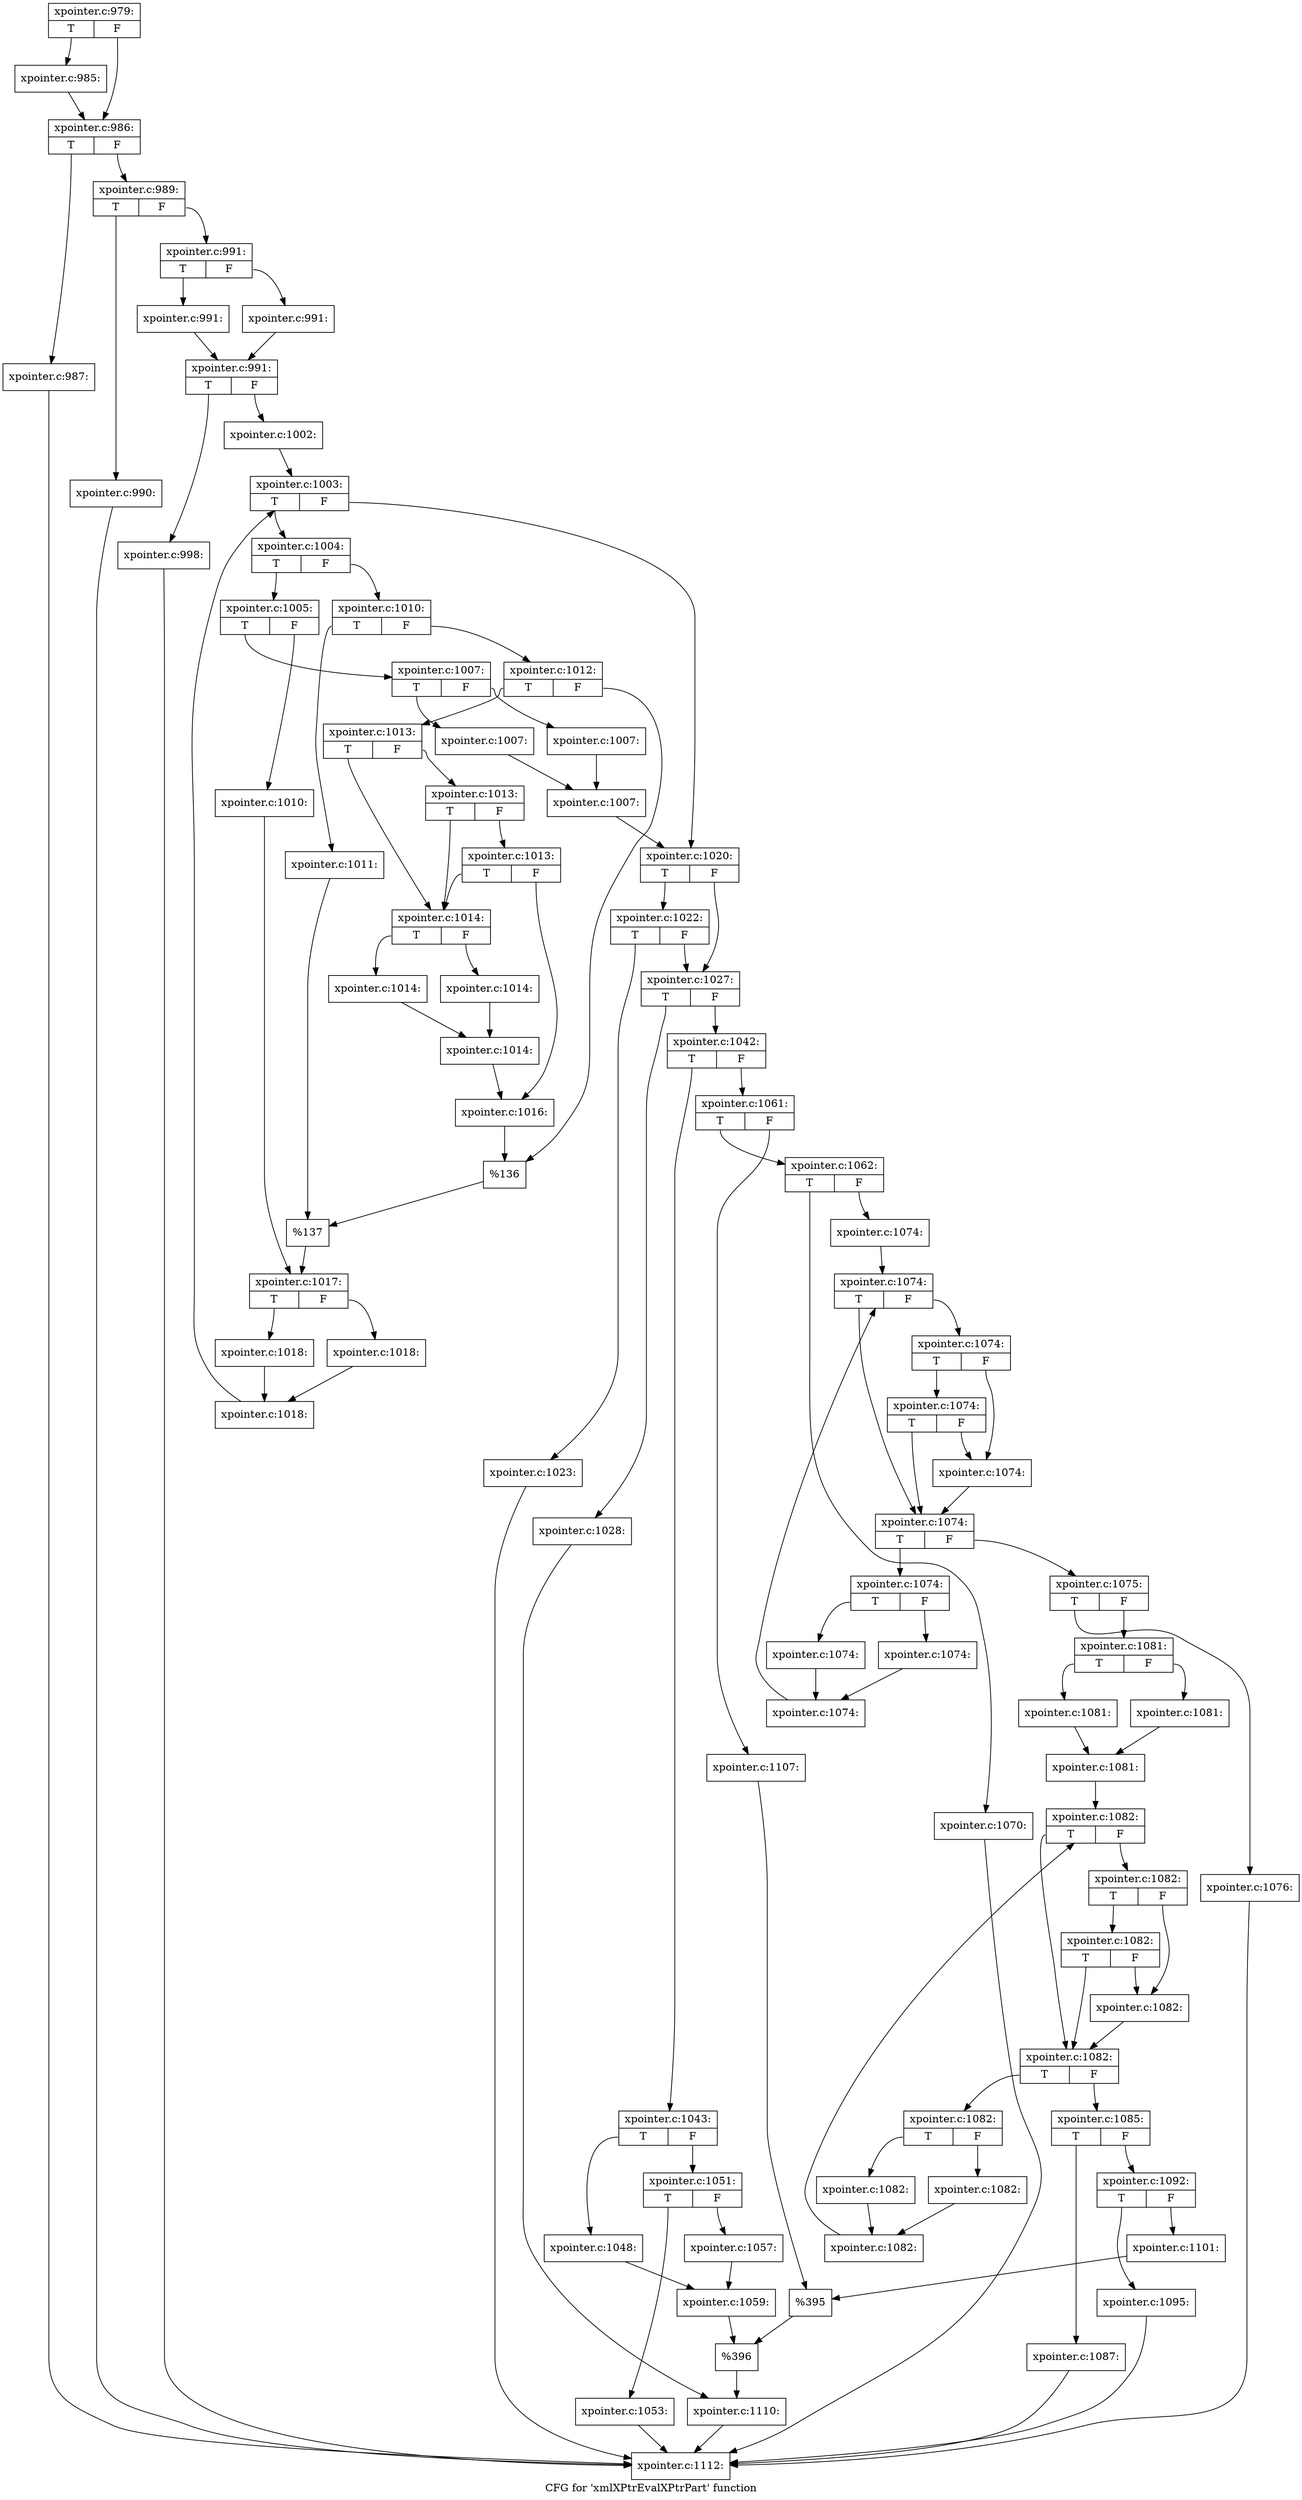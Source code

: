 digraph "CFG for 'xmlXPtrEvalXPtrPart' function" {
	label="CFG for 'xmlXPtrEvalXPtrPart' function";

	Node0x51ed850 [shape=record,label="{xpointer.c:979:|{<s0>T|<s1>F}}"];
	Node0x51ed850:s0 -> Node0x51f6e00;
	Node0x51ed850:s1 -> Node0x51f6e50;
	Node0x51f6e00 [shape=record,label="{xpointer.c:985:}"];
	Node0x51f6e00 -> Node0x51f6e50;
	Node0x51f6e50 [shape=record,label="{xpointer.c:986:|{<s0>T|<s1>F}}"];
	Node0x51f6e50:s0 -> Node0x51f7400;
	Node0x51f6e50:s1 -> Node0x51f7450;
	Node0x51f7400 [shape=record,label="{xpointer.c:987:}"];
	Node0x51f7400 -> Node0x51f5d10;
	Node0x51f7450 [shape=record,label="{xpointer.c:989:|{<s0>T|<s1>F}}"];
	Node0x51f7450:s0 -> Node0x51f7970;
	Node0x51f7450:s1 -> Node0x51f79c0;
	Node0x51f7970 [shape=record,label="{xpointer.c:990:}"];
	Node0x51f7970 -> Node0x51f5d10;
	Node0x51f79c0 [shape=record,label="{xpointer.c:991:|{<s0>T|<s1>F}}"];
	Node0x51f79c0:s0 -> Node0x51f8030;
	Node0x51f79c0:s1 -> Node0x51f8080;
	Node0x51f8030 [shape=record,label="{xpointer.c:991:}"];
	Node0x51f8030 -> Node0x51f80d0;
	Node0x51f8080 [shape=record,label="{xpointer.c:991:}"];
	Node0x51f8080 -> Node0x51f80d0;
	Node0x51f80d0 [shape=record,label="{xpointer.c:991:|{<s0>T|<s1>F}}"];
	Node0x51f80d0:s0 -> Node0x51f8df0;
	Node0x51f80d0:s1 -> Node0x51f8d40;
	Node0x51f8df0 [shape=record,label="{xpointer.c:998:}"];
	Node0x51f8df0 -> Node0x51f5d10;
	Node0x51f8d40 [shape=record,label="{xpointer.c:1002:}"];
	Node0x51f8d40 -> Node0x515f7a0;
	Node0x515f7a0 [shape=record,label="{xpointer.c:1003:|{<s0>T|<s1>F}}"];
	Node0x515f7a0:s0 -> Node0x515fd20;
	Node0x515f7a0:s1 -> Node0x515f9c0;
	Node0x515fd20 [shape=record,label="{xpointer.c:1004:|{<s0>T|<s1>F}}"];
	Node0x515fd20:s0 -> Node0x515ff10;
	Node0x515fd20:s1 -> Node0x515ffb0;
	Node0x515ff10 [shape=record,label="{xpointer.c:1005:|{<s0>T|<s1>F}}"];
	Node0x515ff10:s0 -> Node0x51605f0;
	Node0x515ff10:s1 -> Node0x5160640;
	Node0x51605f0 [shape=record,label="{xpointer.c:1007:|{<s0>T|<s1>F}}"];
	Node0x51605f0:s0 -> Node0x5160990;
	Node0x51605f0:s1 -> Node0x51609e0;
	Node0x5160990 [shape=record,label="{xpointer.c:1007:}"];
	Node0x5160990 -> Node0x5160a30;
	Node0x51609e0 [shape=record,label="{xpointer.c:1007:}"];
	Node0x51609e0 -> Node0x5160a30;
	Node0x5160a30 [shape=record,label="{xpointer.c:1007:}"];
	Node0x5160a30 -> Node0x515f9c0;
	Node0x5160640 [shape=record,label="{xpointer.c:1010:}"];
	Node0x5160640 -> Node0x515ff60;
	Node0x515ffb0 [shape=record,label="{xpointer.c:1010:|{<s0>T|<s1>F}}"];
	Node0x515ffb0:s0 -> Node0x5161510;
	Node0x515ffb0:s1 -> Node0x51615b0;
	Node0x5161510 [shape=record,label="{xpointer.c:1011:}"];
	Node0x5161510 -> Node0x5161560;
	Node0x51615b0 [shape=record,label="{xpointer.c:1012:|{<s0>T|<s1>F}}"];
	Node0x51615b0:s0 -> Node0x5161d50;
	Node0x51615b0:s1 -> Node0x5161da0;
	Node0x5161d50 [shape=record,label="{xpointer.c:1013:|{<s0>T|<s1>F}}"];
	Node0x5161d50:s0 -> Node0x5162360;
	Node0x5161d50:s1 -> Node0x5162480;
	Node0x5162480 [shape=record,label="{xpointer.c:1013:|{<s0>T|<s1>F}}"];
	Node0x5162480:s0 -> Node0x5162360;
	Node0x5162480:s1 -> Node0x5162400;
	Node0x5162400 [shape=record,label="{xpointer.c:1013:|{<s0>T|<s1>F}}"];
	Node0x5162400:s0 -> Node0x5162360;
	Node0x5162400:s1 -> Node0x51623b0;
	Node0x5162360 [shape=record,label="{xpointer.c:1014:|{<s0>T|<s1>F}}"];
	Node0x5162360:s0 -> Node0x5163290;
	Node0x5162360:s1 -> Node0x51632e0;
	Node0x5163290 [shape=record,label="{xpointer.c:1014:}"];
	Node0x5163290 -> Node0x5163330;
	Node0x51632e0 [shape=record,label="{xpointer.c:1014:}"];
	Node0x51632e0 -> Node0x5163330;
	Node0x5163330 [shape=record,label="{xpointer.c:1014:}"];
	Node0x5163330 -> Node0x51623b0;
	Node0x51623b0 [shape=record,label="{xpointer.c:1016:}"];
	Node0x51623b0 -> Node0x5161da0;
	Node0x5161da0 [shape=record,label="{%136}"];
	Node0x5161da0 -> Node0x5161560;
	Node0x5161560 [shape=record,label="{%137}"];
	Node0x5161560 -> Node0x515ff60;
	Node0x515ff60 [shape=record,label="{xpointer.c:1017:|{<s0>T|<s1>F}}"];
	Node0x515ff60:s0 -> Node0x5164390;
	Node0x515ff60:s1 -> Node0x51643e0;
	Node0x5164390 [shape=record,label="{xpointer.c:1018:}"];
	Node0x5164390 -> Node0x5164430;
	Node0x51643e0 [shape=record,label="{xpointer.c:1018:}"];
	Node0x51643e0 -> Node0x5164430;
	Node0x5164430 [shape=record,label="{xpointer.c:1018:}"];
	Node0x5164430 -> Node0x515f7a0;
	Node0x515f9c0 [shape=record,label="{xpointer.c:1020:|{<s0>T|<s1>F}}"];
	Node0x515f9c0:s0 -> Node0x5165060;
	Node0x515f9c0:s1 -> Node0x5165010;
	Node0x5165060 [shape=record,label="{xpointer.c:1022:|{<s0>T|<s1>F}}"];
	Node0x5165060:s0 -> Node0x5164fc0;
	Node0x5165060:s1 -> Node0x5165010;
	Node0x5164fc0 [shape=record,label="{xpointer.c:1023:}"];
	Node0x5164fc0 -> Node0x51f5d10;
	Node0x5165010 [shape=record,label="{xpointer.c:1027:|{<s0>T|<s1>F}}"];
	Node0x5165010:s0 -> Node0x5165c20;
	Node0x5165010:s1 -> Node0x5165cc0;
	Node0x5165c20 [shape=record,label="{xpointer.c:1028:}"];
	Node0x5165c20 -> Node0x5165c70;
	Node0x5165cc0 [shape=record,label="{xpointer.c:1042:|{<s0>T|<s1>F}}"];
	Node0x5165cc0:s0 -> Node0x5166910;
	Node0x5165cc0:s1 -> Node0x520a9b0;
	Node0x5166910 [shape=record,label="{xpointer.c:1043:|{<s0>T|<s1>F}}"];
	Node0x5166910:s0 -> Node0x520b8b0;
	Node0x5166910:s1 -> Node0x520b950;
	Node0x520b8b0 [shape=record,label="{xpointer.c:1048:}"];
	Node0x520b8b0 -> Node0x520b900;
	Node0x520b950 [shape=record,label="{xpointer.c:1051:|{<s0>T|<s1>F}}"];
	Node0x520b950:s0 -> Node0x520c3b0;
	Node0x520b950:s1 -> Node0x520c400;
	Node0x520c3b0 [shape=record,label="{xpointer.c:1053:}"];
	Node0x520c3b0 -> Node0x51f5d10;
	Node0x520c400 [shape=record,label="{xpointer.c:1057:}"];
	Node0x520c400 -> Node0x520b900;
	Node0x520b900 [shape=record,label="{xpointer.c:1059:}"];
	Node0x520b900 -> Node0x520a960;
	Node0x520a9b0 [shape=record,label="{xpointer.c:1061:|{<s0>T|<s1>F}}"];
	Node0x520a9b0:s0 -> Node0x520d360;
	Node0x520a9b0:s1 -> Node0x520d400;
	Node0x520d360 [shape=record,label="{xpointer.c:1062:|{<s0>T|<s1>F}}"];
	Node0x520d360:s0 -> Node0x5127220;
	Node0x520d360:s1 -> Node0x5211700;
	Node0x5127220 [shape=record,label="{xpointer.c:1070:}"];
	Node0x5127220 -> Node0x51f5d10;
	Node0x5211700 [shape=record,label="{xpointer.c:1074:}"];
	Node0x5211700 -> Node0x5211cc0;
	Node0x5211cc0 [shape=record,label="{xpointer.c:1074:|{<s0>T|<s1>F}}"];
	Node0x5211cc0:s0 -> Node0x5211ec0;
	Node0x5211cc0:s1 -> Node0x5211f60;
	Node0x5211f60 [shape=record,label="{xpointer.c:1074:|{<s0>T|<s1>F}}"];
	Node0x5211f60:s0 -> Node0x52122c0;
	Node0x5211f60:s1 -> Node0x5211f10;
	Node0x52122c0 [shape=record,label="{xpointer.c:1074:|{<s0>T|<s1>F}}"];
	Node0x52122c0:s0 -> Node0x5211ec0;
	Node0x52122c0:s1 -> Node0x5211f10;
	Node0x5211f10 [shape=record,label="{xpointer.c:1074:}"];
	Node0x5211f10 -> Node0x5211ec0;
	Node0x5211ec0 [shape=record,label="{xpointer.c:1074:|{<s0>T|<s1>F}}"];
	Node0x5211ec0:s0 -> Node0x52128f0;
	Node0x5211ec0:s1 -> Node0x5211e70;
	Node0x52128f0 [shape=record,label="{xpointer.c:1074:|{<s0>T|<s1>F}}"];
	Node0x52128f0:s0 -> Node0x5212da0;
	Node0x52128f0:s1 -> Node0x5212df0;
	Node0x5212da0 [shape=record,label="{xpointer.c:1074:}"];
	Node0x5212da0 -> Node0x5212e40;
	Node0x5212df0 [shape=record,label="{xpointer.c:1074:}"];
	Node0x5212df0 -> Node0x5212e40;
	Node0x5212e40 [shape=record,label="{xpointer.c:1074:}"];
	Node0x5212e40 -> Node0x5211cc0;
	Node0x5211e70 [shape=record,label="{xpointer.c:1075:|{<s0>T|<s1>F}}"];
	Node0x5211e70:s0 -> Node0x5213730;
	Node0x5211e70:s1 -> Node0x5213780;
	Node0x5213730 [shape=record,label="{xpointer.c:1076:}"];
	Node0x5213730 -> Node0x51f5d10;
	Node0x5213780 [shape=record,label="{xpointer.c:1081:|{<s0>T|<s1>F}}"];
	Node0x5213780:s0 -> Node0x5214350;
	Node0x5213780:s1 -> Node0x52143a0;
	Node0x5214350 [shape=record,label="{xpointer.c:1081:}"];
	Node0x5214350 -> Node0x52143f0;
	Node0x52143a0 [shape=record,label="{xpointer.c:1081:}"];
	Node0x52143a0 -> Node0x52143f0;
	Node0x52143f0 [shape=record,label="{xpointer.c:1081:}"];
	Node0x52143f0 -> Node0x5214ce0;
	Node0x5214ce0 [shape=record,label="{xpointer.c:1082:|{<s0>T|<s1>F}}"];
	Node0x5214ce0:s0 -> Node0x5214ee0;
	Node0x5214ce0:s1 -> Node0x5214f80;
	Node0x5214f80 [shape=record,label="{xpointer.c:1082:|{<s0>T|<s1>F}}"];
	Node0x5214f80:s0 -> Node0x52152e0;
	Node0x5214f80:s1 -> Node0x5214f30;
	Node0x52152e0 [shape=record,label="{xpointer.c:1082:|{<s0>T|<s1>F}}"];
	Node0x52152e0:s0 -> Node0x5214ee0;
	Node0x52152e0:s1 -> Node0x5214f30;
	Node0x5214f30 [shape=record,label="{xpointer.c:1082:}"];
	Node0x5214f30 -> Node0x5214ee0;
	Node0x5214ee0 [shape=record,label="{xpointer.c:1082:|{<s0>T|<s1>F}}"];
	Node0x5214ee0:s0 -> Node0x5215910;
	Node0x5214ee0:s1 -> Node0x5214e90;
	Node0x5215910 [shape=record,label="{xpointer.c:1082:|{<s0>T|<s1>F}}"];
	Node0x5215910:s0 -> Node0x5215dc0;
	Node0x5215910:s1 -> Node0x5215e10;
	Node0x5215dc0 [shape=record,label="{xpointer.c:1082:}"];
	Node0x5215dc0 -> Node0x5215e60;
	Node0x5215e10 [shape=record,label="{xpointer.c:1082:}"];
	Node0x5215e10 -> Node0x5215e60;
	Node0x5215e60 [shape=record,label="{xpointer.c:1082:}"];
	Node0x5215e60 -> Node0x5214ce0;
	Node0x5214e90 [shape=record,label="{xpointer.c:1085:|{<s0>T|<s1>F}}"];
	Node0x5214e90:s0 -> Node0x5127720;
	Node0x5214e90:s1 -> Node0x5126dc0;
	Node0x5127720 [shape=record,label="{xpointer.c:1087:}"];
	Node0x5127720 -> Node0x51f5d10;
	Node0x5126dc0 [shape=record,label="{xpointer.c:1092:|{<s0>T|<s1>F}}"];
	Node0x5126dc0:s0 -> Node0x51271a0;
	Node0x5126dc0:s1 -> Node0x5218920;
	Node0x51271a0 [shape=record,label="{xpointer.c:1095:}"];
	Node0x51271a0 -> Node0x51f5d10;
	Node0x5218920 [shape=record,label="{xpointer.c:1101:}"];
	Node0x5218920 -> Node0x520d3b0;
	Node0x520d400 [shape=record,label="{xpointer.c:1107:}"];
	Node0x520d400 -> Node0x520d3b0;
	Node0x520d3b0 [shape=record,label="{%395}"];
	Node0x520d3b0 -> Node0x520a960;
	Node0x520a960 [shape=record,label="{%396}"];
	Node0x520a960 -> Node0x5165c70;
	Node0x5165c70 [shape=record,label="{xpointer.c:1110:}"];
	Node0x5165c70 -> Node0x51f5d10;
	Node0x51f5d10 [shape=record,label="{xpointer.c:1112:}"];
}

